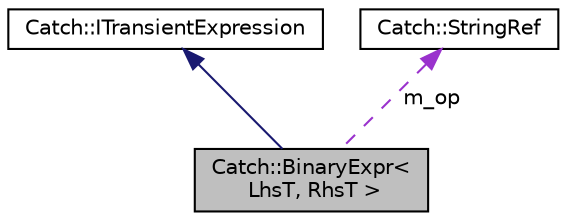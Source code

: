digraph "Catch::BinaryExpr&lt; LhsT, RhsT &gt;"
{
 // LATEX_PDF_SIZE
  bgcolor="transparent";
  edge [fontname="Helvetica",fontsize="10",labelfontname="Helvetica",labelfontsize="10"];
  node [fontname="Helvetica",fontsize="10",shape=record];
  Node1 [label="Catch::BinaryExpr\<\l LhsT, RhsT \>",height=0.2,width=0.4,color="black", fillcolor="grey75", style="filled", fontcolor="black",tooltip=" "];
  Node2 -> Node1 [dir="back",color="midnightblue",fontsize="10",style="solid",fontname="Helvetica"];
  Node2 [label="Catch::ITransientExpression",height=0.2,width=0.4,color="black",URL="$structCatch_1_1ITransientExpression.html",tooltip=" "];
  Node3 -> Node1 [dir="back",color="darkorchid3",fontsize="10",style="dashed",label=" m_op" ,fontname="Helvetica"];
  Node3 [label="Catch::StringRef",height=0.2,width=0.4,color="black",URL="$classCatch_1_1StringRef.html",tooltip=" "];
}
